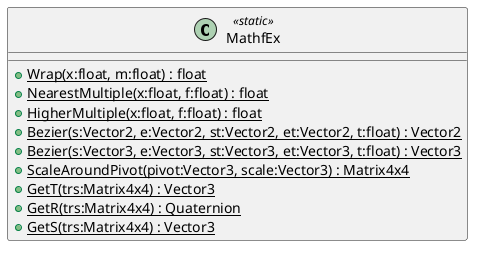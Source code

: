 @startuml
class MathfEx <<static>> {
    + {static} Wrap(x:float, m:float) : float
    + {static} NearestMultiple(x:float, f:float) : float
    + {static} HigherMultiple(x:float, f:float) : float
    + {static} Bezier(s:Vector2, e:Vector2, st:Vector2, et:Vector2, t:float) : Vector2
    + {static} Bezier(s:Vector3, e:Vector3, st:Vector3, et:Vector3, t:float) : Vector3
    + {static} ScaleAroundPivot(pivot:Vector3, scale:Vector3) : Matrix4x4
    + {static} GetT(trs:Matrix4x4) : Vector3
    + {static} GetR(trs:Matrix4x4) : Quaternion
    + {static} GetS(trs:Matrix4x4) : Vector3
}
@enduml
